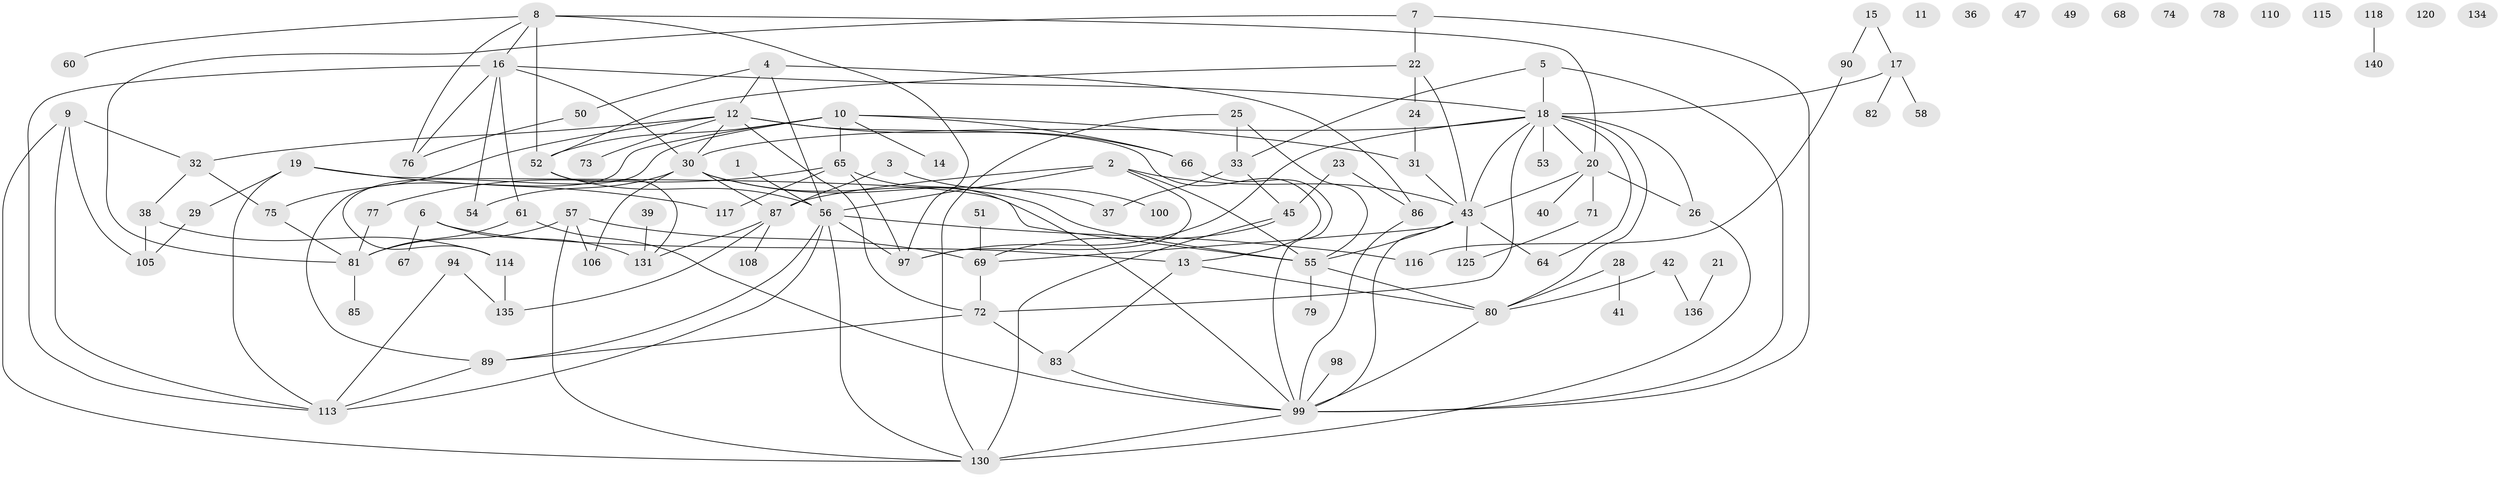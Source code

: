 // original degree distribution, {1: 0.19148936170212766, 4: 0.1276595744680851, 2: 0.23404255319148937, 3: 0.19858156028368795, 0: 0.07092198581560284, 6: 0.06382978723404255, 8: 0.0070921985815602835, 5: 0.07801418439716312, 7: 0.028368794326241134}
// Generated by graph-tools (version 1.1) at 2025/41/03/06/25 10:41:23]
// undirected, 101 vertices, 154 edges
graph export_dot {
graph [start="1"]
  node [color=gray90,style=filled];
  1;
  2 [super="+70"];
  3;
  4 [super="+44"];
  5;
  6;
  7 [super="+59"];
  8 [super="+48"];
  9 [super="+27"];
  10 [super="+107"];
  11;
  12 [super="+46"];
  13 [super="+127"];
  14;
  15 [super="+34"];
  16 [super="+63"];
  17 [super="+138"];
  18 [super="+109"];
  19 [super="+129"];
  20 [super="+84"];
  21;
  22 [super="+91"];
  23;
  24;
  25 [super="+96"];
  26 [super="+92"];
  28;
  29;
  30 [super="+133"];
  31;
  32 [super="+124"];
  33 [super="+35"];
  36 [super="+112"];
  37 [super="+111"];
  38;
  39;
  40;
  41;
  42;
  43 [super="+93"];
  45 [super="+101"];
  47;
  49;
  50;
  51;
  52 [super="+122"];
  53;
  54;
  55 [super="+62"];
  56 [super="+95"];
  57;
  58;
  60;
  61;
  64;
  65 [super="+103"];
  66;
  67;
  68;
  69 [super="+123"];
  71;
  72;
  73;
  74;
  75;
  76;
  77;
  78;
  79;
  80 [super="+128"];
  81 [super="+121"];
  82;
  83 [super="+88"];
  85;
  86;
  87 [super="+104"];
  89;
  90;
  94 [super="+119"];
  97 [super="+102"];
  98;
  99 [super="+137"];
  100;
  105 [super="+132"];
  106;
  108;
  110;
  113 [super="+126"];
  114;
  115;
  116;
  117;
  118;
  120;
  125;
  130 [super="+139"];
  131 [super="+141"];
  134;
  135;
  136;
  140;
  1 -- 56;
  2 -- 55;
  2 -- 56;
  2 -- 97;
  2 -- 43;
  2 -- 87;
  3 -- 87;
  3 -- 100;
  4 -- 56;
  4 -- 50;
  4 -- 12;
  4 -- 86;
  5 -- 18;
  5 -- 33;
  5 -- 99;
  6 -- 13;
  6 -- 67;
  6 -- 131;
  7 -- 99;
  7 -- 81;
  7 -- 22;
  8 -- 16;
  8 -- 60;
  8 -- 52 [weight=2];
  8 -- 76;
  8 -- 97;
  8 -- 20;
  9 -- 32;
  9 -- 105;
  9 -- 130;
  9 -- 113;
  10 -- 14;
  10 -- 89;
  10 -- 66;
  10 -- 114;
  10 -- 52;
  10 -- 31;
  10 -- 65;
  12 -- 32;
  12 -- 72;
  12 -- 75;
  12 -- 66;
  12 -- 73;
  12 -- 13;
  12 -- 30;
  13 -- 80;
  13 -- 83;
  15 -- 90;
  15 -- 17;
  16 -- 30 [weight=2];
  16 -- 54;
  16 -- 113;
  16 -- 76;
  16 -- 61;
  16 -- 18;
  17 -- 58;
  17 -- 82;
  17 -- 18;
  18 -- 53;
  18 -- 64;
  18 -- 72;
  18 -- 43;
  18 -- 97;
  18 -- 20;
  18 -- 30;
  18 -- 80;
  18 -- 26;
  19 -- 113;
  19 -- 117;
  19 -- 55;
  19 -- 29;
  20 -- 40;
  20 -- 71;
  20 -- 43;
  20 -- 26;
  21 -- 136;
  22 -- 24;
  22 -- 43;
  22 -- 52;
  23 -- 45;
  23 -- 86;
  24 -- 31;
  25 -- 130;
  25 -- 33;
  25 -- 55;
  26 -- 130;
  28 -- 41;
  28 -- 80;
  29 -- 105;
  30 -- 54;
  30 -- 55;
  30 -- 106;
  30 -- 87;
  30 -- 37;
  31 -- 43;
  32 -- 38;
  32 -- 75;
  33 -- 37;
  33 -- 45;
  38 -- 114;
  38 -- 105;
  39 -- 131;
  42 -- 136;
  42 -- 80;
  43 -- 64;
  43 -- 125;
  43 -- 99;
  43 -- 69;
  43 -- 55;
  45 -- 130 [weight=2];
  45 -- 69;
  50 -- 76;
  51 -- 69;
  52 -- 131;
  52 -- 56;
  55 -- 79;
  55 -- 80;
  56 -- 97;
  56 -- 116;
  56 -- 89;
  56 -- 113;
  56 -- 130;
  57 -- 69;
  57 -- 81;
  57 -- 106;
  57 -- 130;
  61 -- 81;
  61 -- 99;
  65 -- 77;
  65 -- 99;
  65 -- 117;
  65 -- 97;
  66 -- 99;
  69 -- 72;
  71 -- 125;
  72 -- 83;
  72 -- 89;
  75 -- 81;
  77 -- 81;
  80 -- 99;
  81 -- 85;
  83 -- 99;
  86 -- 99;
  87 -- 108;
  87 -- 135;
  87 -- 131;
  89 -- 113;
  90 -- 116;
  94 -- 113;
  94 -- 135;
  98 -- 99;
  99 -- 130;
  114 -- 135;
  118 -- 140;
}

